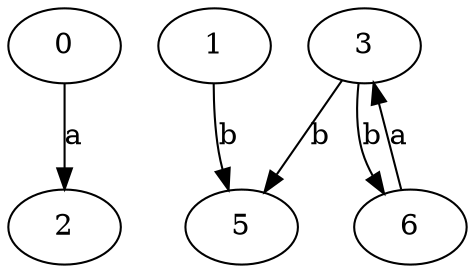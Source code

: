 strict digraph  {
0;
1;
2;
3;
5;
6;
0 -> 2  [label=a];
1 -> 5  [label=b];
3 -> 5  [label=b];
3 -> 6  [label=b];
6 -> 3  [label=a];
}
